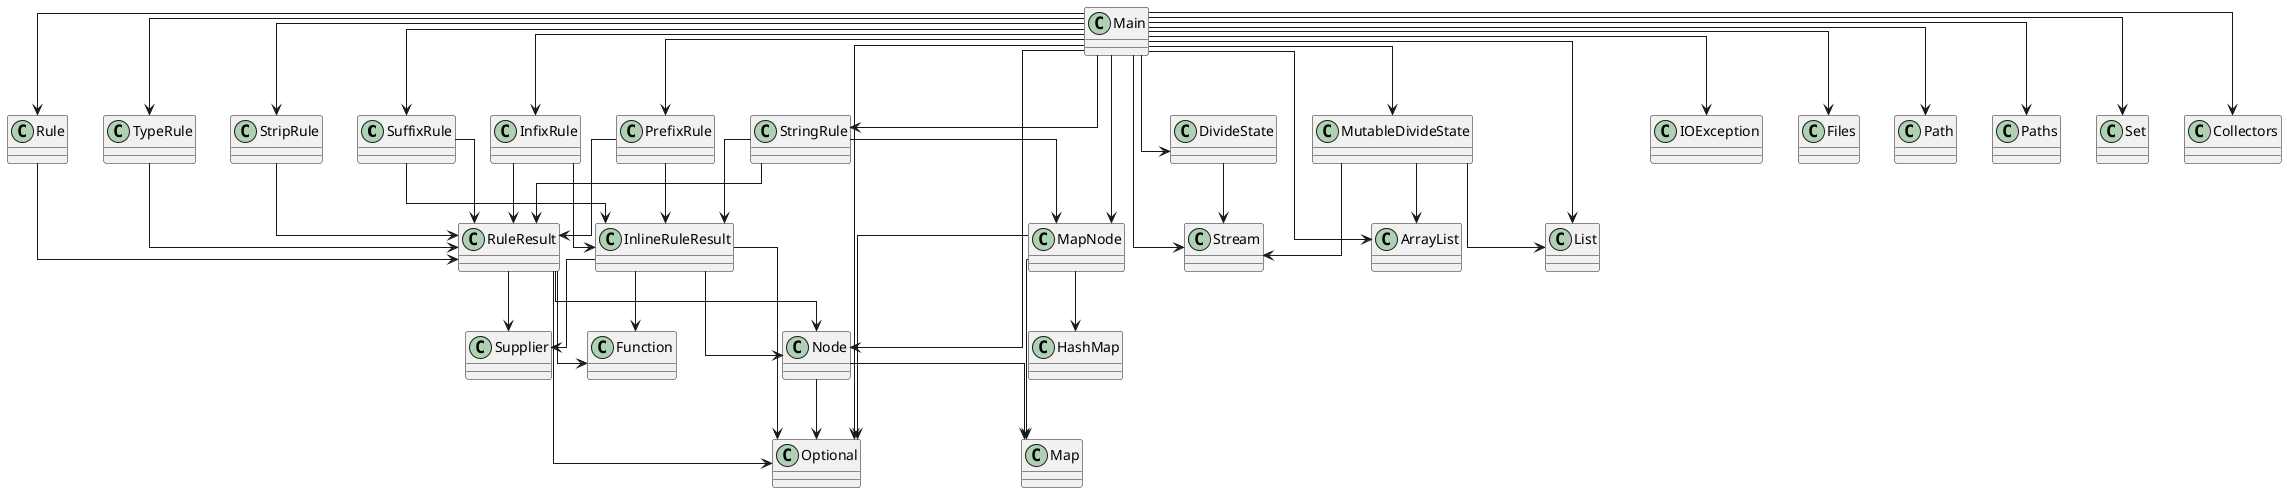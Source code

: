 @startuml
skinparam linetype ortho
class SuffixRule
SuffixRule --> InlineRuleResult
SuffixRule --> RuleResult
class InfixRule
InfixRule --> InlineRuleResult
InfixRule --> RuleResult
class Main
Main --> DivideState
Main --> MutableDivideState
Main --> MapNode
Main --> Node
Main --> InfixRule
Main --> PrefixRule
Main --> Rule
Main --> StringRule
Main --> StripRule
Main --> SuffixRule
Main --> TypeRule
Main --> IOException
Main --> Files
Main --> Path
Main --> Paths
Main --> ArrayList
Main --> List
Main --> Optional
Main --> Set
Main --> Collectors
Main --> Stream
class TypeRule
TypeRule --> RuleResult
class Rule
Rule --> RuleResult
class Node
Node --> Map
Node --> Optional
class MapNode
MapNode --> HashMap
MapNode --> Map
MapNode --> Optional
class MutableDivideState
MutableDivideState --> ArrayList
MutableDivideState --> List
MutableDivideState --> Stream
class PrefixRule
PrefixRule --> InlineRuleResult
PrefixRule --> RuleResult
class RuleResult
RuleResult --> Node
RuleResult --> Optional
RuleResult --> Function
RuleResult --> Supplier
class InlineRuleResult
InlineRuleResult --> Node
InlineRuleResult --> Optional
InlineRuleResult --> Function
InlineRuleResult --> Supplier
class StringRule
StringRule --> MapNode
StringRule --> InlineRuleResult
StringRule --> RuleResult
class StripRule
StripRule --> RuleResult
class DivideState
DivideState --> Stream
@enduml
